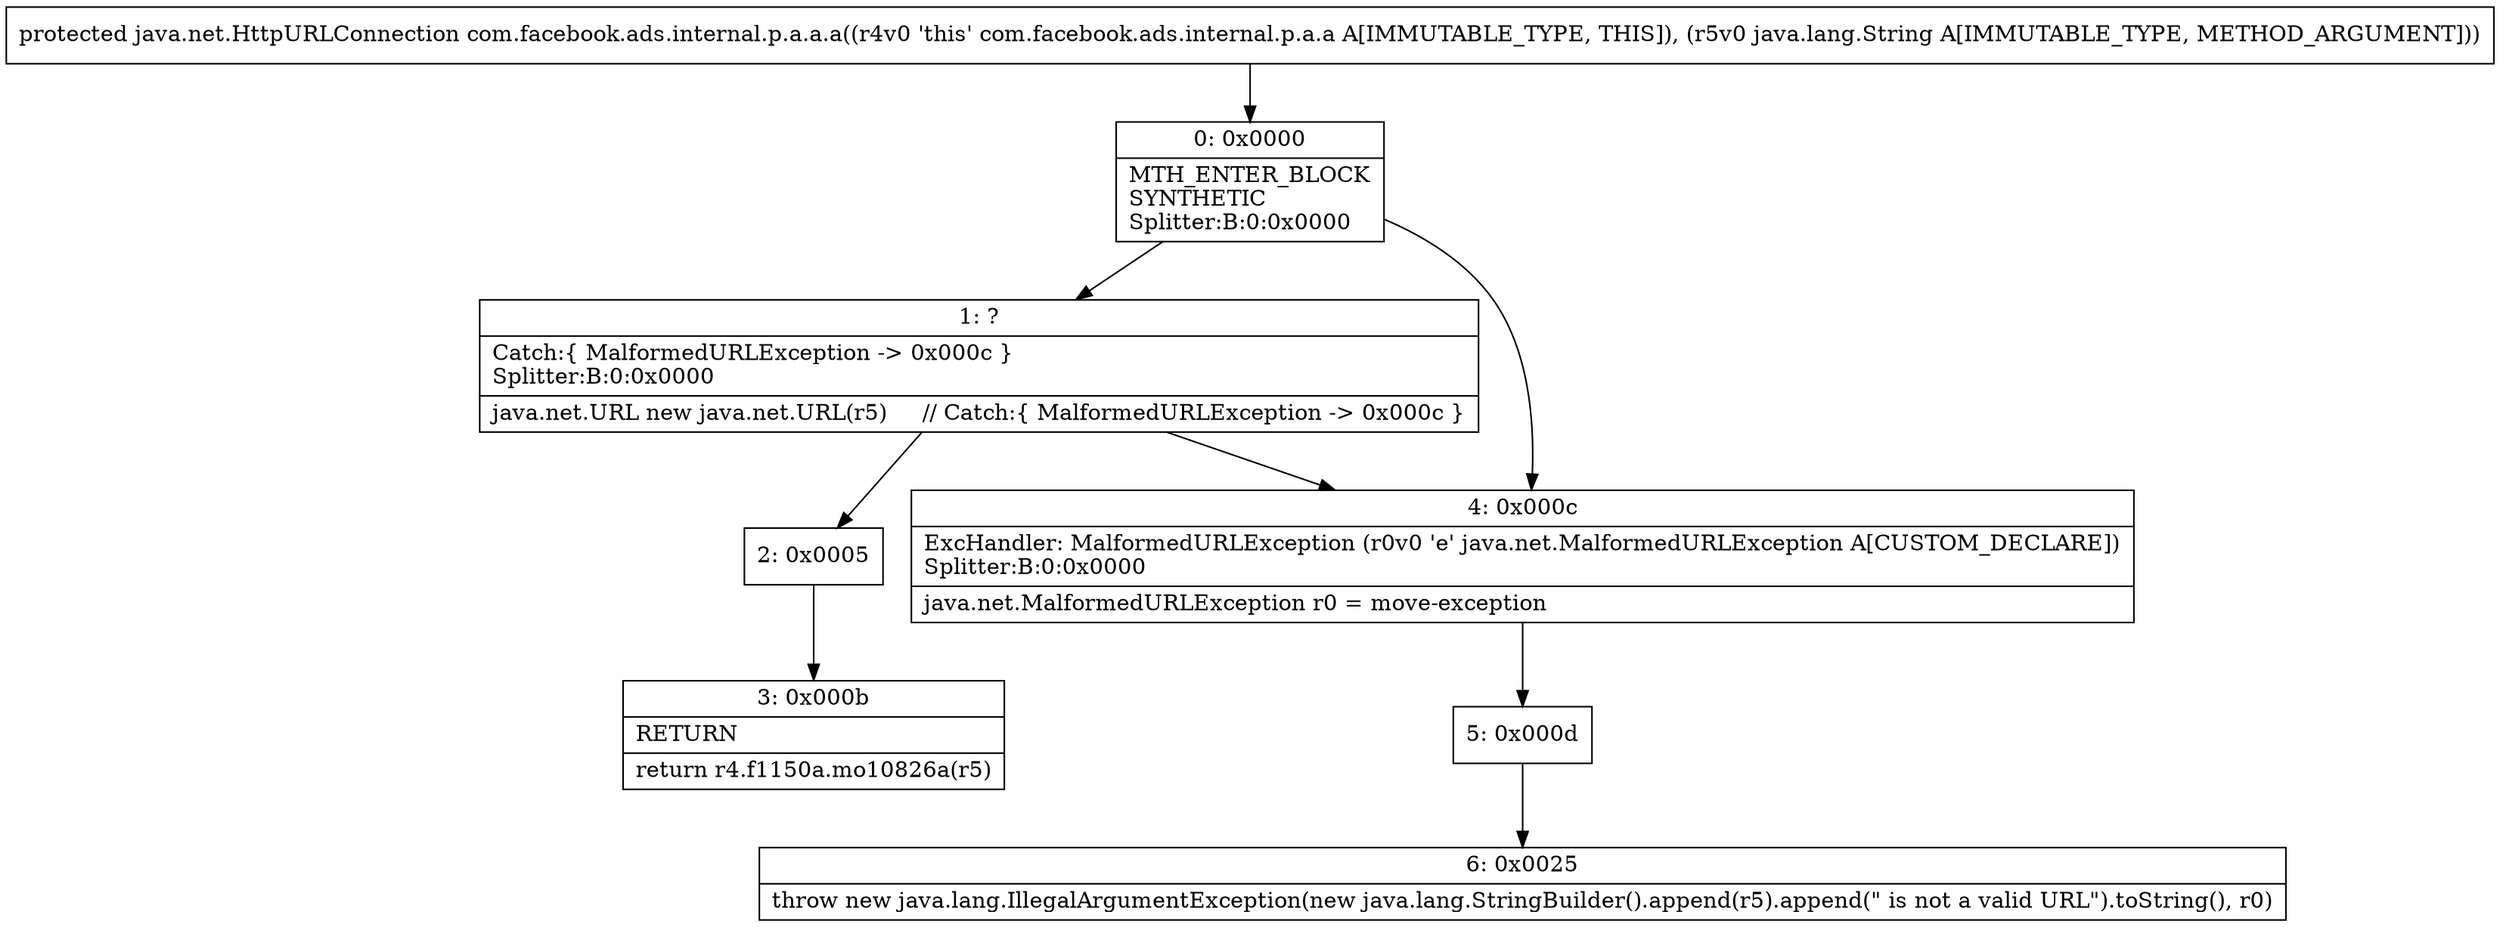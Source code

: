 digraph "CFG forcom.facebook.ads.internal.p.a.a.a(Ljava\/lang\/String;)Ljava\/net\/HttpURLConnection;" {
Node_0 [shape=record,label="{0\:\ 0x0000|MTH_ENTER_BLOCK\lSYNTHETIC\lSplitter:B:0:0x0000\l}"];
Node_1 [shape=record,label="{1\:\ ?|Catch:\{ MalformedURLException \-\> 0x000c \}\lSplitter:B:0:0x0000\l|java.net.URL new java.net.URL(r5)     \/\/ Catch:\{ MalformedURLException \-\> 0x000c \}\l}"];
Node_2 [shape=record,label="{2\:\ 0x0005}"];
Node_3 [shape=record,label="{3\:\ 0x000b|RETURN\l|return r4.f1150a.mo10826a(r5)\l}"];
Node_4 [shape=record,label="{4\:\ 0x000c|ExcHandler: MalformedURLException (r0v0 'e' java.net.MalformedURLException A[CUSTOM_DECLARE])\lSplitter:B:0:0x0000\l|java.net.MalformedURLException r0 = move\-exception\l}"];
Node_5 [shape=record,label="{5\:\ 0x000d}"];
Node_6 [shape=record,label="{6\:\ 0x0025|throw new java.lang.IllegalArgumentException(new java.lang.StringBuilder().append(r5).append(\" is not a valid URL\").toString(), r0)\l}"];
MethodNode[shape=record,label="{protected java.net.HttpURLConnection com.facebook.ads.internal.p.a.a.a((r4v0 'this' com.facebook.ads.internal.p.a.a A[IMMUTABLE_TYPE, THIS]), (r5v0 java.lang.String A[IMMUTABLE_TYPE, METHOD_ARGUMENT])) }"];
MethodNode -> Node_0;
Node_0 -> Node_1;
Node_0 -> Node_4;
Node_1 -> Node_2;
Node_1 -> Node_4;
Node_2 -> Node_3;
Node_4 -> Node_5;
Node_5 -> Node_6;
}

